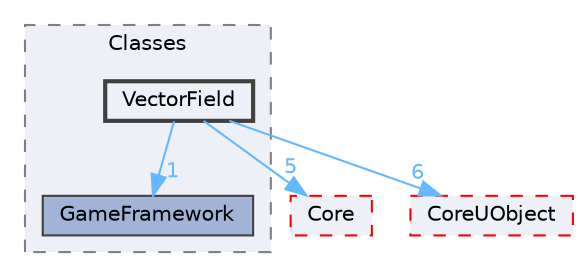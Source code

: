digraph "VectorField"
{
 // INTERACTIVE_SVG=YES
 // LATEX_PDF_SIZE
  bgcolor="transparent";
  edge [fontname=Helvetica,fontsize=10,labelfontname=Helvetica,labelfontsize=10];
  node [fontname=Helvetica,fontsize=10,shape=box,height=0.2,width=0.4];
  compound=true
  subgraph clusterdir_0ed647eebe6ffcaa496d3842b7cec6ce {
    graph [ bgcolor="#edf0f7", pencolor="grey50", label="Classes", fontname=Helvetica,fontsize=10 style="filled,dashed", URL="dir_0ed647eebe6ffcaa496d3842b7cec6ce.html",tooltip=""]
  dir_cc939d8e7753f23591e1c275ea054aa8 [label="GameFramework", fillcolor="#a2b4d6", color="grey25", style="filled", URL="dir_cc939d8e7753f23591e1c275ea054aa8.html",tooltip=""];
  dir_ba5463f7458c0981bd3209480f137c4a [label="VectorField", fillcolor="#edf0f7", color="grey25", style="filled,bold", URL="dir_ba5463f7458c0981bd3209480f137c4a.html",tooltip=""];
  }
  dir_0e6cddcc9caa1238c7f3774224afaa45 [label="Core", fillcolor="#edf0f7", color="red", style="filled,dashed", URL="dir_0e6cddcc9caa1238c7f3774224afaa45.html",tooltip=""];
  dir_4c499e5e32e2b4479ad7e552df73eeae [label="CoreUObject", fillcolor="#edf0f7", color="red", style="filled,dashed", URL="dir_4c499e5e32e2b4479ad7e552df73eeae.html",tooltip=""];
  dir_ba5463f7458c0981bd3209480f137c4a->dir_0e6cddcc9caa1238c7f3774224afaa45 [headlabel="5", labeldistance=1.5 headhref="dir_001245_000266.html" href="dir_001245_000266.html" color="steelblue1" fontcolor="steelblue1"];
  dir_ba5463f7458c0981bd3209480f137c4a->dir_4c499e5e32e2b4479ad7e552df73eeae [headlabel="6", labeldistance=1.5 headhref="dir_001245_000268.html" href="dir_001245_000268.html" color="steelblue1" fontcolor="steelblue1"];
  dir_ba5463f7458c0981bd3209480f137c4a->dir_cc939d8e7753f23591e1c275ea054aa8 [headlabel="1", labeldistance=1.5 headhref="dir_001245_000419.html" href="dir_001245_000419.html" color="steelblue1" fontcolor="steelblue1"];
}
